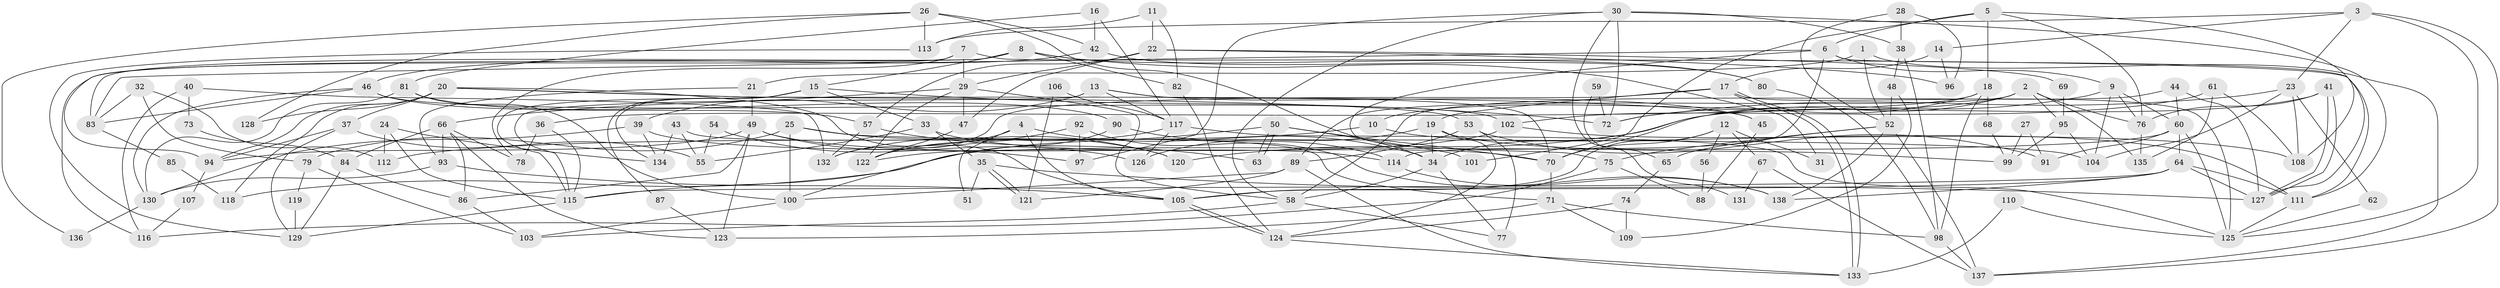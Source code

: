 // coarse degree distribution, {5: 0.2804878048780488, 6: 0.06097560975609756, 3: 0.15853658536585366, 4: 0.1951219512195122, 2: 0.17073170731707318, 8: 0.07317073170731707, 7: 0.024390243902439025, 9: 0.012195121951219513, 19: 0.012195121951219513, 12: 0.012195121951219513}
// Generated by graph-tools (version 1.1) at 2025/53/03/04/25 21:53:09]
// undirected, 138 vertices, 276 edges
graph export_dot {
graph [start="1"]
  node [color=gray90,style=filled];
  1;
  2;
  3;
  4;
  5;
  6;
  7;
  8;
  9;
  10;
  11;
  12;
  13;
  14;
  15;
  16;
  17;
  18;
  19;
  20;
  21;
  22;
  23;
  24;
  25;
  26;
  27;
  28;
  29;
  30;
  31;
  32;
  33;
  34;
  35;
  36;
  37;
  38;
  39;
  40;
  41;
  42;
  43;
  44;
  45;
  46;
  47;
  48;
  49;
  50;
  51;
  52;
  53;
  54;
  55;
  56;
  57;
  58;
  59;
  60;
  61;
  62;
  63;
  64;
  65;
  66;
  67;
  68;
  69;
  70;
  71;
  72;
  73;
  74;
  75;
  76;
  77;
  78;
  79;
  80;
  81;
  82;
  83;
  84;
  85;
  86;
  87;
  88;
  89;
  90;
  91;
  92;
  93;
  94;
  95;
  96;
  97;
  98;
  99;
  100;
  101;
  102;
  103;
  104;
  105;
  106;
  107;
  108;
  109;
  110;
  111;
  112;
  113;
  114;
  115;
  116;
  117;
  118;
  119;
  120;
  121;
  122;
  123;
  124;
  125;
  126;
  127;
  128;
  129;
  130;
  131;
  132;
  133;
  134;
  135;
  136;
  137;
  138;
  1 -- 52;
  1 -- 137;
  1 -- 21;
  2 -- 70;
  2 -- 76;
  2 -- 10;
  2 -- 89;
  2 -- 95;
  2 -- 135;
  3 -- 125;
  3 -- 113;
  3 -- 14;
  3 -- 23;
  3 -- 137;
  4 -- 105;
  4 -- 34;
  4 -- 51;
  4 -- 122;
  5 -- 6;
  5 -- 76;
  5 -- 18;
  5 -- 101;
  5 -- 108;
  6 -- 127;
  6 -- 9;
  6 -- 75;
  6 -- 83;
  6 -- 114;
  7 -- 29;
  7 -- 111;
  7 -- 78;
  7 -- 94;
  8 -- 15;
  8 -- 83;
  8 -- 31;
  8 -- 80;
  8 -- 82;
  8 -- 116;
  9 -- 76;
  9 -- 60;
  9 -- 34;
  9 -- 104;
  10 -- 111;
  10 -- 112;
  11 -- 113;
  11 -- 22;
  11 -- 82;
  12 -- 70;
  12 -- 105;
  12 -- 31;
  12 -- 56;
  12 -- 67;
  13 -- 117;
  13 -- 115;
  13 -- 39;
  13 -- 45;
  13 -- 70;
  14 -- 17;
  14 -- 96;
  15 -- 72;
  15 -- 33;
  15 -- 87;
  15 -- 115;
  15 -- 134;
  16 -- 81;
  16 -- 42;
  16 -- 117;
  17 -- 133;
  17 -- 133;
  17 -- 19;
  17 -- 125;
  17 -- 132;
  18 -- 98;
  18 -- 36;
  18 -- 68;
  18 -- 72;
  19 -- 34;
  19 -- 124;
  19 -- 99;
  19 -- 126;
  20 -- 105;
  20 -- 53;
  20 -- 37;
  20 -- 45;
  20 -- 94;
  20 -- 118;
  20 -- 128;
  21 -- 93;
  21 -- 49;
  22 -- 57;
  22 -- 29;
  22 -- 47;
  22 -- 69;
  22 -- 96;
  23 -- 72;
  23 -- 62;
  23 -- 104;
  23 -- 108;
  24 -- 112;
  24 -- 115;
  24 -- 134;
  25 -- 104;
  25 -- 100;
  25 -- 79;
  25 -- 120;
  26 -- 42;
  26 -- 34;
  26 -- 113;
  26 -- 128;
  26 -- 136;
  27 -- 91;
  27 -- 99;
  28 -- 38;
  28 -- 96;
  28 -- 52;
  29 -- 66;
  29 -- 47;
  29 -- 58;
  29 -- 122;
  30 -- 111;
  30 -- 58;
  30 -- 38;
  30 -- 72;
  30 -- 97;
  30 -- 131;
  32 -- 83;
  32 -- 79;
  32 -- 112;
  33 -- 70;
  33 -- 35;
  33 -- 55;
  34 -- 58;
  34 -- 77;
  35 -- 127;
  35 -- 121;
  35 -- 121;
  35 -- 51;
  36 -- 115;
  36 -- 78;
  37 -- 94;
  37 -- 55;
  37 -- 129;
  38 -- 98;
  38 -- 48;
  39 -- 134;
  39 -- 97;
  39 -- 130;
  40 -- 116;
  40 -- 132;
  40 -- 73;
  41 -- 127;
  41 -- 127;
  41 -- 120;
  41 -- 76;
  42 -- 46;
  42 -- 80;
  43 -- 55;
  43 -- 134;
  43 -- 71;
  44 -- 127;
  44 -- 58;
  44 -- 60;
  45 -- 88;
  46 -- 130;
  46 -- 102;
  46 -- 57;
  46 -- 83;
  47 -- 122;
  48 -- 52;
  48 -- 109;
  49 -- 94;
  49 -- 86;
  49 -- 114;
  49 -- 120;
  49 -- 123;
  50 -- 63;
  50 -- 63;
  50 -- 70;
  50 -- 101;
  50 -- 115;
  52 -- 138;
  52 -- 65;
  52 -- 75;
  52 -- 137;
  53 -- 77;
  53 -- 89;
  53 -- 91;
  54 -- 55;
  54 -- 126;
  56 -- 88;
  57 -- 132;
  57 -- 63;
  58 -- 103;
  58 -- 77;
  59 -- 72;
  59 -- 65;
  60 -- 64;
  60 -- 91;
  60 -- 118;
  60 -- 125;
  61 -- 102;
  61 -- 108;
  61 -- 135;
  62 -- 125;
  64 -- 138;
  64 -- 115;
  64 -- 105;
  64 -- 111;
  64 -- 127;
  65 -- 74;
  66 -- 84;
  66 -- 78;
  66 -- 86;
  66 -- 93;
  66 -- 123;
  67 -- 137;
  67 -- 131;
  68 -- 99;
  69 -- 95;
  70 -- 71;
  71 -- 123;
  71 -- 98;
  71 -- 109;
  73 -- 84;
  74 -- 124;
  74 -- 109;
  75 -- 88;
  75 -- 116;
  76 -- 135;
  79 -- 103;
  79 -- 119;
  80 -- 98;
  81 -- 90;
  81 -- 130;
  81 -- 100;
  82 -- 124;
  83 -- 85;
  84 -- 86;
  84 -- 129;
  85 -- 118;
  86 -- 103;
  87 -- 123;
  89 -- 133;
  89 -- 100;
  89 -- 121;
  90 -- 114;
  90 -- 100;
  92 -- 122;
  92 -- 97;
  92 -- 138;
  93 -- 105;
  93 -- 130;
  94 -- 107;
  95 -- 104;
  95 -- 99;
  98 -- 137;
  100 -- 103;
  102 -- 122;
  102 -- 108;
  105 -- 124;
  105 -- 124;
  106 -- 117;
  106 -- 121;
  107 -- 116;
  110 -- 125;
  110 -- 133;
  111 -- 125;
  113 -- 129;
  114 -- 138;
  115 -- 129;
  117 -- 125;
  117 -- 126;
  117 -- 132;
  119 -- 129;
  124 -- 133;
  130 -- 136;
}
